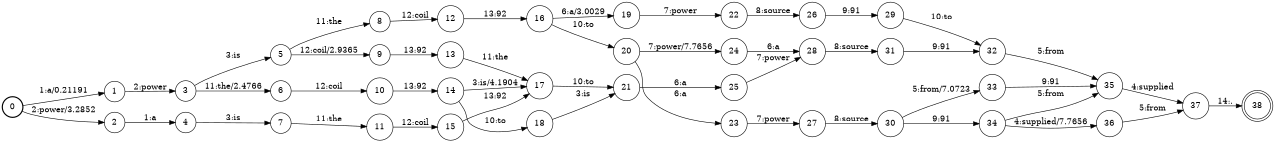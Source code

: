 digraph FST {
rankdir = LR;
size = "8.5,11";
label = "";
center = 1;
orientation = Portrait;
ranksep = "0.4";
nodesep = "0.25";
0 [label = "0", shape = circle, style = bold, fontsize = 14]
	0 -> 1 [label = "1:a/0.21191", fontsize = 14];
	0 -> 2 [label = "2:power/3.2852", fontsize = 14];
1 [label = "1", shape = circle, style = solid, fontsize = 14]
	1 -> 3 [label = "2:power", fontsize = 14];
2 [label = "2", shape = circle, style = solid, fontsize = 14]
	2 -> 4 [label = "1:a", fontsize = 14];
3 [label = "3", shape = circle, style = solid, fontsize = 14]
	3 -> 5 [label = "3:is", fontsize = 14];
	3 -> 6 [label = "11:the/2.4766", fontsize = 14];
4 [label = "4", shape = circle, style = solid, fontsize = 14]
	4 -> 7 [label = "3:is", fontsize = 14];
5 [label = "5", shape = circle, style = solid, fontsize = 14]
	5 -> 8 [label = "11:the", fontsize = 14];
	5 -> 9 [label = "12:coil/2.9365", fontsize = 14];
6 [label = "6", shape = circle, style = solid, fontsize = 14]
	6 -> 10 [label = "12:coil", fontsize = 14];
7 [label = "7", shape = circle, style = solid, fontsize = 14]
	7 -> 11 [label = "11:the", fontsize = 14];
8 [label = "8", shape = circle, style = solid, fontsize = 14]
	8 -> 12 [label = "12:coil", fontsize = 14];
9 [label = "9", shape = circle, style = solid, fontsize = 14]
	9 -> 13 [label = "13:92", fontsize = 14];
10 [label = "10", shape = circle, style = solid, fontsize = 14]
	10 -> 14 [label = "13:92", fontsize = 14];
11 [label = "11", shape = circle, style = solid, fontsize = 14]
	11 -> 15 [label = "12:coil", fontsize = 14];
12 [label = "12", shape = circle, style = solid, fontsize = 14]
	12 -> 16 [label = "13:92", fontsize = 14];
13 [label = "13", shape = circle, style = solid, fontsize = 14]
	13 -> 17 [label = "11:the", fontsize = 14];
14 [label = "14", shape = circle, style = solid, fontsize = 14]
	14 -> 17 [label = "3:is/4.1904", fontsize = 14];
	14 -> 18 [label = "10:to", fontsize = 14];
15 [label = "15", shape = circle, style = solid, fontsize = 14]
	15 -> 17 [label = "13:92", fontsize = 14];
16 [label = "16", shape = circle, style = solid, fontsize = 14]
	16 -> 19 [label = "6:a/3.0029", fontsize = 14];
	16 -> 20 [label = "10:to", fontsize = 14];
17 [label = "17", shape = circle, style = solid, fontsize = 14]
	17 -> 21 [label = "10:to", fontsize = 14];
18 [label = "18", shape = circle, style = solid, fontsize = 14]
	18 -> 21 [label = "3:is", fontsize = 14];
19 [label = "19", shape = circle, style = solid, fontsize = 14]
	19 -> 22 [label = "7:power", fontsize = 14];
20 [label = "20", shape = circle, style = solid, fontsize = 14]
	20 -> 23 [label = "6:a", fontsize = 14];
	20 -> 24 [label = "7:power/7.7656", fontsize = 14];
21 [label = "21", shape = circle, style = solid, fontsize = 14]
	21 -> 25 [label = "6:a", fontsize = 14];
22 [label = "22", shape = circle, style = solid, fontsize = 14]
	22 -> 26 [label = "8:source", fontsize = 14];
23 [label = "23", shape = circle, style = solid, fontsize = 14]
	23 -> 27 [label = "7:power", fontsize = 14];
24 [label = "24", shape = circle, style = solid, fontsize = 14]
	24 -> 28 [label = "6:a", fontsize = 14];
25 [label = "25", shape = circle, style = solid, fontsize = 14]
	25 -> 28 [label = "7:power", fontsize = 14];
26 [label = "26", shape = circle, style = solid, fontsize = 14]
	26 -> 29 [label = "9:91", fontsize = 14];
27 [label = "27", shape = circle, style = solid, fontsize = 14]
	27 -> 30 [label = "8:source", fontsize = 14];
28 [label = "28", shape = circle, style = solid, fontsize = 14]
	28 -> 31 [label = "8:source", fontsize = 14];
29 [label = "29", shape = circle, style = solid, fontsize = 14]
	29 -> 32 [label = "10:to", fontsize = 14];
30 [label = "30", shape = circle, style = solid, fontsize = 14]
	30 -> 33 [label = "5:from/7.0723", fontsize = 14];
	30 -> 34 [label = "9:91", fontsize = 14];
31 [label = "31", shape = circle, style = solid, fontsize = 14]
	31 -> 32 [label = "9:91", fontsize = 14];
32 [label = "32", shape = circle, style = solid, fontsize = 14]
	32 -> 35 [label = "5:from", fontsize = 14];
33 [label = "33", shape = circle, style = solid, fontsize = 14]
	33 -> 35 [label = "9:91", fontsize = 14];
34 [label = "34", shape = circle, style = solid, fontsize = 14]
	34 -> 36 [label = "4:supplied/7.7656", fontsize = 14];
	34 -> 35 [label = "5:from", fontsize = 14];
35 [label = "35", shape = circle, style = solid, fontsize = 14]
	35 -> 37 [label = "4:supplied", fontsize = 14];
36 [label = "36", shape = circle, style = solid, fontsize = 14]
	36 -> 37 [label = "5:from", fontsize = 14];
37 [label = "37", shape = circle, style = solid, fontsize = 14]
	37 -> 38 [label = "14:.", fontsize = 14];
38 [label = "38", shape = doublecircle, style = solid, fontsize = 14]
}

